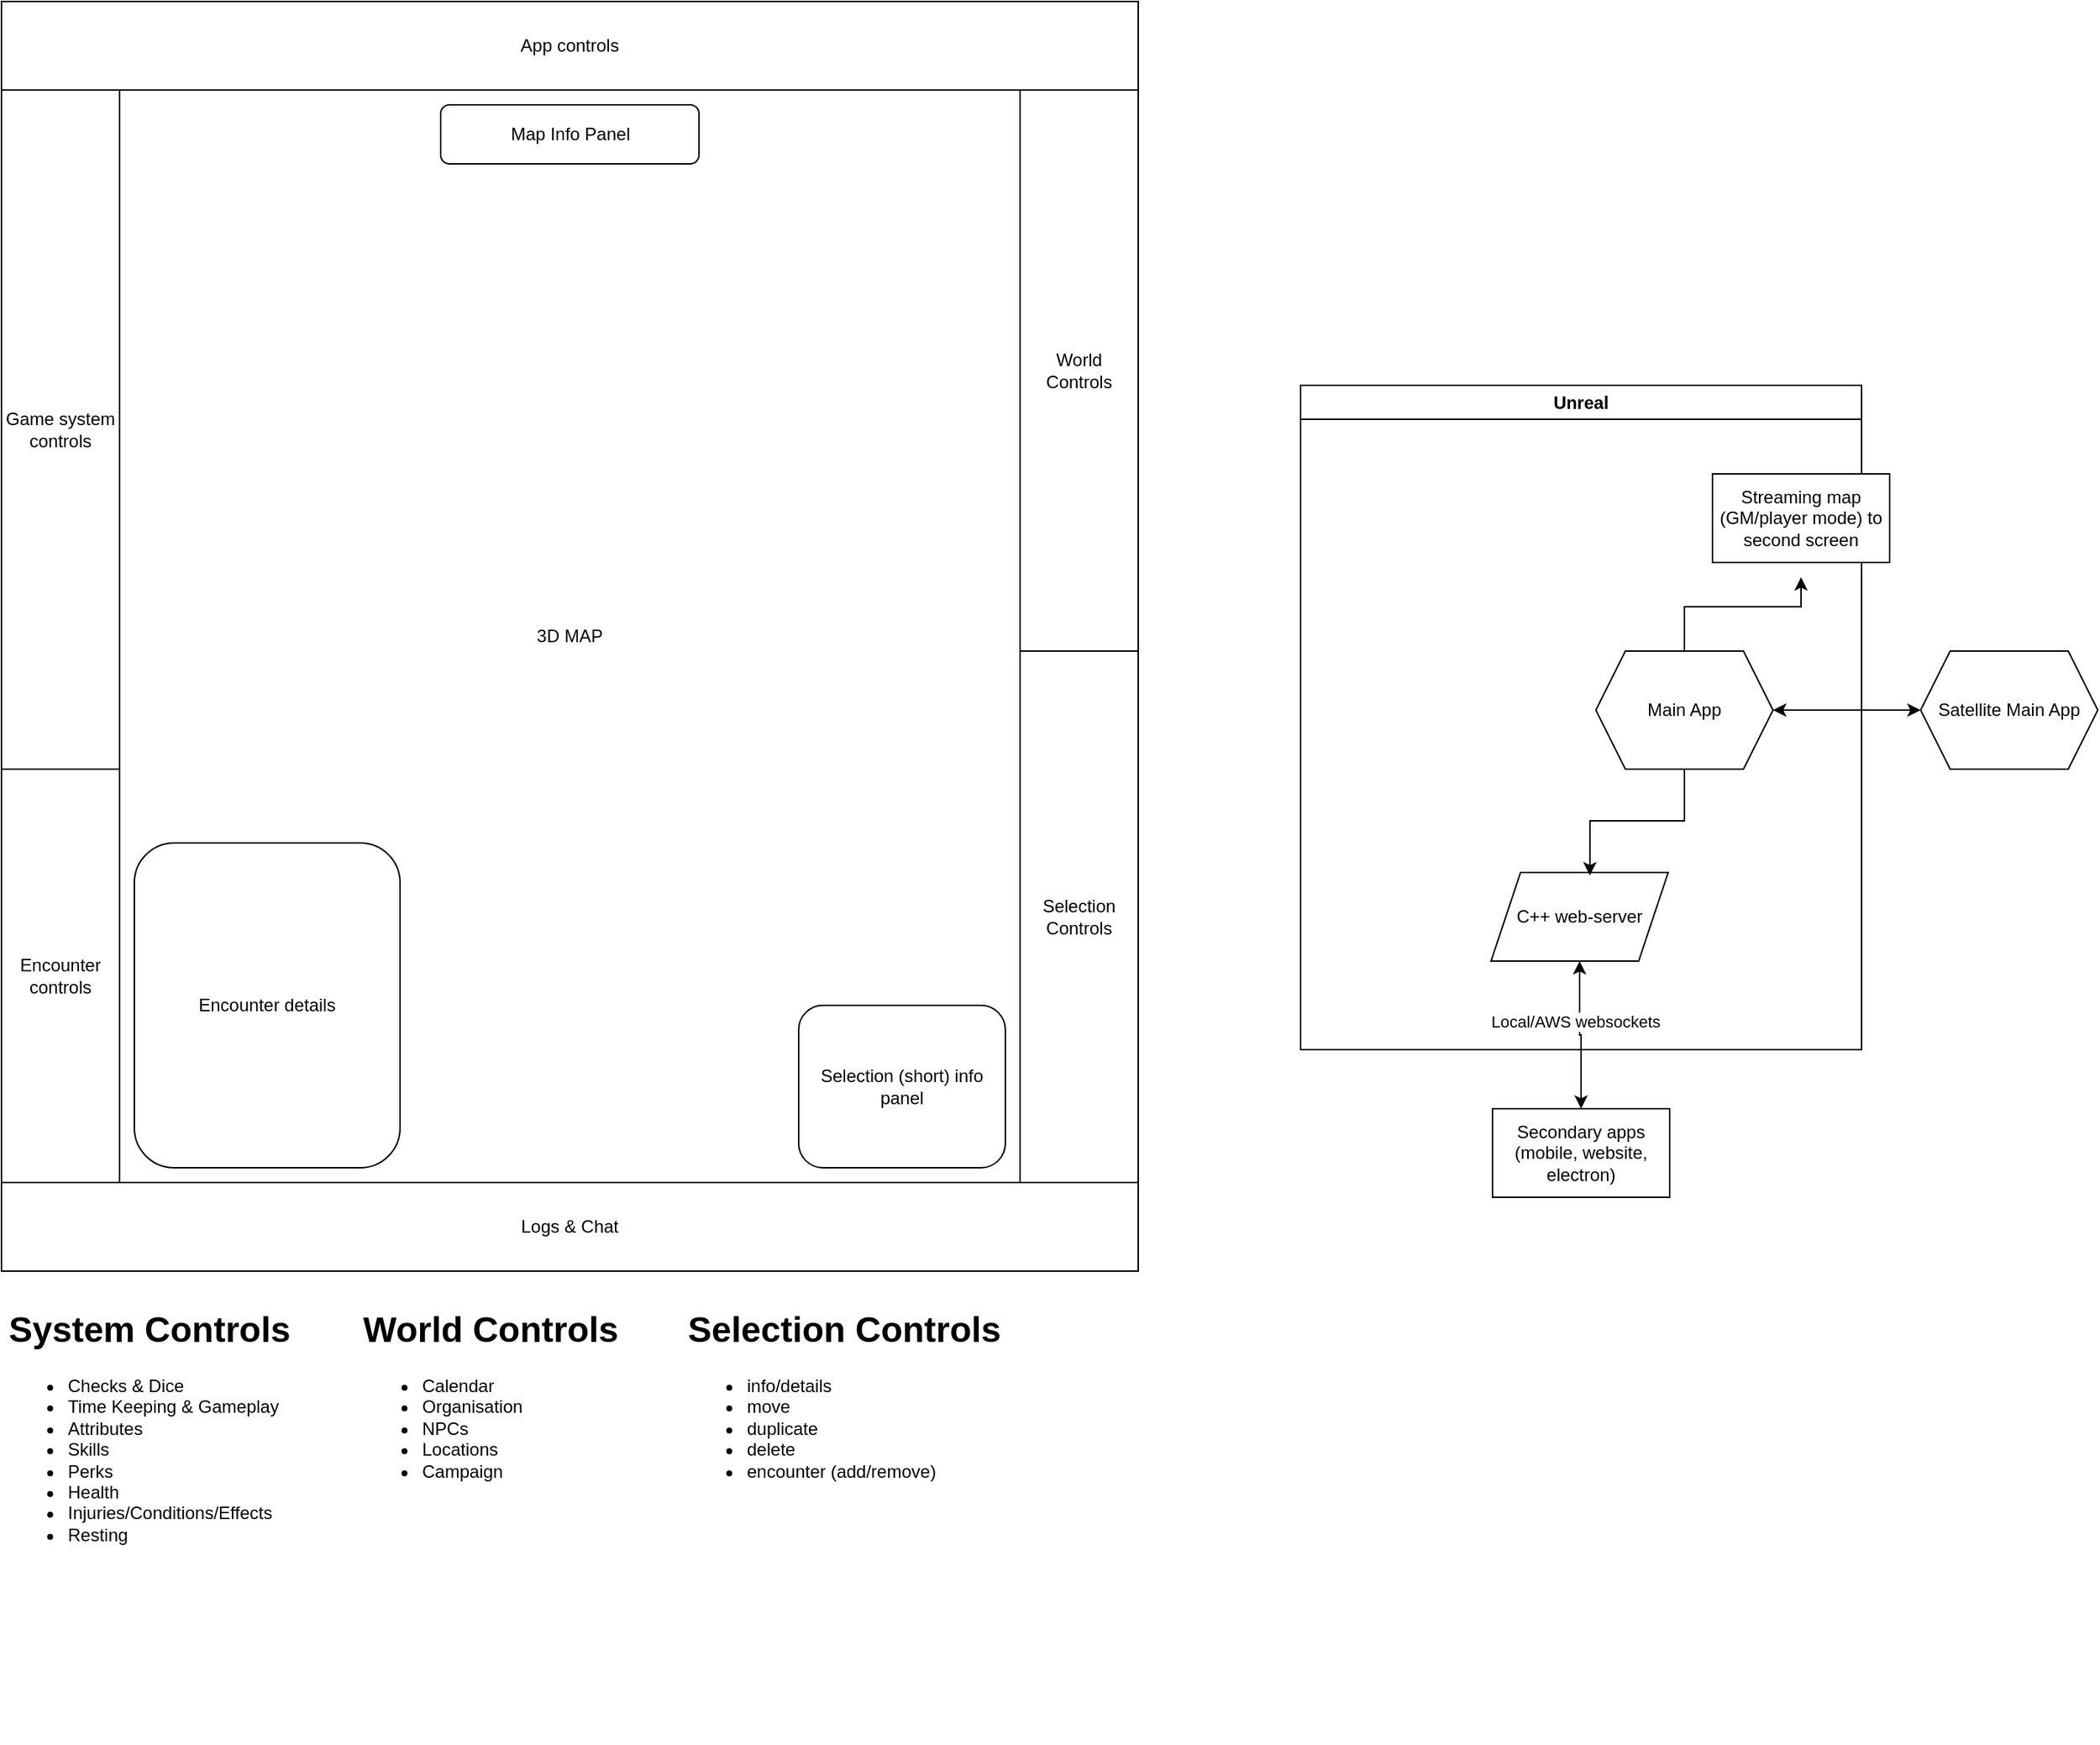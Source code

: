 <mxfile version="22.0.4" type="onedrive">
  <diagram name="Page-1" id="tg-TMCMYrNph7OKn1kkh">
    <mxGraphModel grid="1" page="1" gridSize="10" guides="1" tooltips="1" connect="1" arrows="1" fold="1" pageScale="1" pageWidth="827" pageHeight="1169" math="0" shadow="0">
      <root>
        <mxCell id="0" />
        <mxCell id="1" parent="0" />
        <mxCell id="H_7lb7q8xGTiCtWIf-_7-3" value="3D MAP" style="rounded=0;whiteSpace=wrap;html=1;" vertex="1" parent="1">
          <mxGeometry x="100" y="60" width="610" height="740" as="geometry" />
        </mxCell>
        <mxCell id="H_7lb7q8xGTiCtWIf-_7-4" value="&lt;div align=&quot;center&quot;&gt;Game system controls&lt;/div&gt;" style="rounded=0;whiteSpace=wrap;html=1;align=center;" vertex="1" parent="1">
          <mxGeometry x="20" y="60" width="80" height="460" as="geometry" />
        </mxCell>
        <mxCell id="H_7lb7q8xGTiCtWIf-_7-5" value="&lt;div&gt;World Controls&lt;/div&gt;" style="rounded=0;whiteSpace=wrap;html=1;" vertex="1" parent="1">
          <mxGeometry x="710" y="60" width="80" height="380" as="geometry" />
        </mxCell>
        <mxCell id="H_7lb7q8xGTiCtWIf-_7-6" value="App controls" style="rounded=0;whiteSpace=wrap;html=1;" vertex="1" parent="1">
          <mxGeometry x="20" width="770" height="60" as="geometry" />
        </mxCell>
        <mxCell id="H_7lb7q8xGTiCtWIf-_7-7" value="&lt;div&gt;Map Info Panel&lt;/div&gt;" style="rounded=1;whiteSpace=wrap;html=1;" vertex="1" parent="1">
          <mxGeometry x="317.5" y="70" width="175" height="40" as="geometry" />
        </mxCell>
        <mxCell id="H_7lb7q8xGTiCtWIf-_7-8" value="Logs &amp;amp; Chat" style="rounded=0;whiteSpace=wrap;html=1;" vertex="1" parent="1">
          <mxGeometry x="20" y="800" width="770" height="60" as="geometry" />
        </mxCell>
        <mxCell id="H_7lb7q8xGTiCtWIf-_7-9" value="Selection Controls" style="rounded=0;whiteSpace=wrap;html=1;" vertex="1" parent="1">
          <mxGeometry x="710" y="440" width="80" height="360" as="geometry" />
        </mxCell>
        <mxCell id="ZT_aUmbTSvo6adKqlET2-1" value="Encounter controls" style="rounded=0;whiteSpace=wrap;html=1;" vertex="1" parent="1">
          <mxGeometry x="20" y="520" width="80" height="280" as="geometry" />
        </mxCell>
        <mxCell id="ZT_aUmbTSvo6adKqlET2-2" value="Encounter details" style="rounded=1;whiteSpace=wrap;html=1;" vertex="1" parent="1">
          <mxGeometry x="110" y="570" width="180" height="220" as="geometry" />
        </mxCell>
        <mxCell id="ZT_aUmbTSvo6adKqlET2-3" value="Selection (short) info panel" style="rounded=1;whiteSpace=wrap;html=1;" vertex="1" parent="1">
          <mxGeometry x="560" y="680" width="140" height="110" as="geometry" />
        </mxCell>
        <mxCell id="ZT_aUmbTSvo6adKqlET2-4" value="&lt;h1&gt;System Controls&lt;br&gt;&lt;/h1&gt;&lt;ul&gt;&lt;li&gt;Checks &amp;amp; Dice&lt;/li&gt;&lt;li&gt;Time Keeping &amp;amp; Gameplay&lt;/li&gt;&lt;li&gt;Attributes&lt;/li&gt;&lt;li&gt;Skills&lt;/li&gt;&lt;li&gt;Perks&lt;/li&gt;&lt;li&gt;Health&lt;/li&gt;&lt;li&gt;Injuries/Conditions/Effects&lt;/li&gt;&lt;li&gt;Resting&lt;br&gt;&lt;/li&gt;&lt;/ul&gt;" style="text;html=1;strokeColor=none;fillColor=none;spacing=5;spacingTop=-20;whiteSpace=wrap;overflow=hidden;rounded=0;" vertex="1" parent="1">
          <mxGeometry x="20" y="880" width="210" height="300" as="geometry" />
        </mxCell>
        <mxCell id="ZT_aUmbTSvo6adKqlET2-5" value="&lt;h1&gt;World Controls&lt;br&gt;&lt;/h1&gt;&lt;ul&gt;&lt;li&gt;Calendar&lt;br&gt;&lt;/li&gt;&lt;li&gt;Organisation&lt;br&gt;&lt;/li&gt;&lt;li&gt;NPCs&lt;/li&gt;&lt;li&gt;Locations&lt;/li&gt;&lt;li&gt;Campaign&lt;br&gt;&lt;/li&gt;&lt;/ul&gt;" style="text;html=1;strokeColor=none;fillColor=none;spacing=5;spacingTop=-20;whiteSpace=wrap;overflow=hidden;rounded=0;" vertex="1" parent="1">
          <mxGeometry x="260" y="880" width="210" height="300" as="geometry" />
        </mxCell>
        <mxCell id="ZT_aUmbTSvo6adKqlET2-6" value="&lt;h1&gt;Selection Controls&lt;br&gt;&lt;/h1&gt;&lt;ul&gt;&lt;li&gt;info/details&lt;br&gt;&lt;/li&gt;&lt;li&gt;move&lt;/li&gt;&lt;li&gt;duplicate&lt;br&gt;&lt;/li&gt;&lt;li&gt;delete&lt;/li&gt;&lt;li&gt;encounter (add/remove)&lt;br&gt;&lt;/li&gt;&lt;/ul&gt;" style="text;html=1;strokeColor=none;fillColor=none;spacing=5;spacingTop=-20;whiteSpace=wrap;overflow=hidden;rounded=0;" vertex="1" parent="1">
          <mxGeometry x="480" y="880" width="230" height="300" as="geometry" />
        </mxCell>
        <mxCell id="ZT_aUmbTSvo6adKqlET2-9" value="Unreal" style="swimlane;whiteSpace=wrap;html=1;" vertex="1" parent="1">
          <mxGeometry x="900" y="260" width="380" height="450" as="geometry">
            <mxRectangle x="981" y="270" width="80" height="30" as="alternateBounds" />
          </mxGeometry>
        </mxCell>
        <mxCell id="ZT_aUmbTSvo6adKqlET2-7" value="Main App" style="shape=hexagon;perimeter=hexagonPerimeter2;whiteSpace=wrap;html=1;fixedSize=1;" vertex="1" parent="ZT_aUmbTSvo6adKqlET2-9">
          <mxGeometry x="200" y="180" width="120" height="80" as="geometry" />
        </mxCell>
        <mxCell id="ZT_aUmbTSvo6adKqlET2-10" value="Streaming map (GM/player mode) to second screen" style="rounded=0;whiteSpace=wrap;html=1;" vertex="1" parent="ZT_aUmbTSvo6adKqlET2-9">
          <mxGeometry x="279" y="60" width="120" height="60" as="geometry" />
        </mxCell>
        <mxCell id="ZT_aUmbTSvo6adKqlET2-11" style="edgeStyle=orthogonalEdgeStyle;rounded=0;orthogonalLoop=1;jettySize=auto;html=1;entryX=0.5;entryY=1.167;entryDx=0;entryDy=0;entryPerimeter=0;" edge="1" parent="ZT_aUmbTSvo6adKqlET2-9" source="ZT_aUmbTSvo6adKqlET2-7" target="ZT_aUmbTSvo6adKqlET2-10">
          <mxGeometry relative="1" as="geometry" />
        </mxCell>
        <mxCell id="ZT_aUmbTSvo6adKqlET2-12" value="C++ web-server" style="shape=parallelogram;perimeter=parallelogramPerimeter;whiteSpace=wrap;html=1;fixedSize=1;" vertex="1" parent="ZT_aUmbTSvo6adKqlET2-9">
          <mxGeometry x="129" y="330" width="120" height="60" as="geometry" />
        </mxCell>
        <mxCell id="ZT_aUmbTSvo6adKqlET2-13" style="edgeStyle=orthogonalEdgeStyle;rounded=0;orthogonalLoop=1;jettySize=auto;html=1;entryX=0.558;entryY=0.033;entryDx=0;entryDy=0;entryPerimeter=0;" edge="1" parent="ZT_aUmbTSvo6adKqlET2-9" source="ZT_aUmbTSvo6adKqlET2-7" target="ZT_aUmbTSvo6adKqlET2-12">
          <mxGeometry relative="1" as="geometry" />
        </mxCell>
        <mxCell id="ZT_aUmbTSvo6adKqlET2-14" value="Satellite Main App" style="shape=hexagon;perimeter=hexagonPerimeter2;whiteSpace=wrap;html=1;fixedSize=1;" vertex="1" parent="1">
          <mxGeometry x="1320" y="440" width="120" height="80" as="geometry" />
        </mxCell>
        <mxCell id="ZT_aUmbTSvo6adKqlET2-15" style="edgeStyle=orthogonalEdgeStyle;rounded=0;orthogonalLoop=1;jettySize=auto;html=1;entryX=0;entryY=0.5;entryDx=0;entryDy=0;startArrow=classic;startFill=1;" edge="1" parent="1" source="ZT_aUmbTSvo6adKqlET2-7" target="ZT_aUmbTSvo6adKqlET2-14">
          <mxGeometry relative="1" as="geometry" />
        </mxCell>
        <mxCell id="ZT_aUmbTSvo6adKqlET2-21" value="&lt;div&gt;Secondary apps&lt;/div&gt;&lt;div&gt;(mobile, website, electron)&lt;br&gt;&lt;/div&gt;" style="whiteSpace=wrap;html=1;" vertex="1" parent="1">
          <mxGeometry x="1030" y="750" width="120" height="60" as="geometry" />
        </mxCell>
        <mxCell id="ZT_aUmbTSvo6adKqlET2-22" value="" style="edgeStyle=orthogonalEdgeStyle;rounded=0;orthogonalLoop=1;jettySize=auto;html=1;startArrow=classic;startFill=1;" edge="1" parent="1" source="ZT_aUmbTSvo6adKqlET2-12" target="ZT_aUmbTSvo6adKqlET2-21">
          <mxGeometry relative="1" as="geometry" />
        </mxCell>
        <mxCell id="ZT_aUmbTSvo6adKqlET2-23" value="Local/AWS websockets" style="edgeLabel;html=1;align=center;verticalAlign=middle;resizable=0;points=[];" connectable="0" vertex="1" parent="ZT_aUmbTSvo6adKqlET2-22">
          <mxGeometry x="-0.186" y="-3" relative="1" as="geometry">
            <mxPoint as="offset" />
          </mxGeometry>
        </mxCell>
      </root>
    </mxGraphModel>
  </diagram>
</mxfile>
